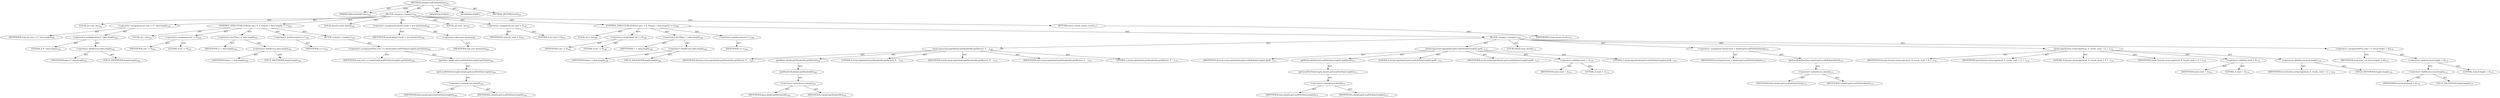 digraph "mergeLocalFileDataData" {  
"111669149699" [label = <(METHOD,mergeLocalFileDataData)<SUB>161</SUB>> ]
"115964116995" [label = <(PARAM,ZipExtraField[] data)<SUB>161</SUB>> ]
"25769803798" [label = <(BLOCK,&lt;empty&gt;,&lt;empty&gt;)<SUB>161</SUB>> ]
"94489280529" [label = <(LOCAL,int sum: int)<SUB>162</SUB>> ]
"30064771159" [label = <(&lt;operator&gt;.assignment,int sum = 4 * data.length)<SUB>162</SUB>> ]
"68719476813" [label = <(IDENTIFIER,sum,int sum = 4 * data.length)<SUB>162</SUB>> ]
"30064771160" [label = <(&lt;operator&gt;.multiplication,4 * data.length)<SUB>162</SUB>> ]
"90194313230" [label = <(LITERAL,4,4 * data.length)<SUB>162</SUB>> ]
"30064771161" [label = <(&lt;operator&gt;.fieldAccess,data.length)<SUB>162</SUB>> ]
"68719476814" [label = <(IDENTIFIER,data,4 * data.length)<SUB>162</SUB>> ]
"55834574853" [label = <(FIELD_IDENTIFIER,length,length)<SUB>162</SUB>> ]
"47244640267" [label = <(CONTROL_STRUCTURE,FOR,for (int i = 0; Some(i &lt; data.length); i++))<SUB>163</SUB>> ]
"94489280530" [label = <(LOCAL,int i: int)<SUB>163</SUB>> ]
"30064771162" [label = <(&lt;operator&gt;.assignment,int i = 0)<SUB>163</SUB>> ]
"68719476815" [label = <(IDENTIFIER,i,int i = 0)<SUB>163</SUB>> ]
"90194313231" [label = <(LITERAL,0,int i = 0)<SUB>163</SUB>> ]
"30064771163" [label = <(&lt;operator&gt;.lessThan,i &lt; data.length)<SUB>163</SUB>> ]
"68719476816" [label = <(IDENTIFIER,i,i &lt; data.length)<SUB>163</SUB>> ]
"30064771164" [label = <(&lt;operator&gt;.fieldAccess,data.length)<SUB>163</SUB>> ]
"68719476817" [label = <(IDENTIFIER,data,i &lt; data.length)<SUB>163</SUB>> ]
"55834574854" [label = <(FIELD_IDENTIFIER,length,length)<SUB>163</SUB>> ]
"30064771165" [label = <(&lt;operator&gt;.postIncrement,i++)<SUB>163</SUB>> ]
"68719476818" [label = <(IDENTIFIER,i,i++)<SUB>163</SUB>> ]
"25769803799" [label = <(BLOCK,&lt;empty&gt;,&lt;empty&gt;)<SUB>163</SUB>> ]
"30064771166" [label = <(&lt;operator&gt;.assignmentPlus,sum += data[i].getLocalFileDataLength().getValue())<SUB>164</SUB>> ]
"68719476819" [label = <(IDENTIFIER,sum,sum += data[i].getLocalFileDataLength().getValue())<SUB>164</SUB>> ]
"30064771167" [label = <(getValue,data[i].getLocalFileDataLength().getValue())<SUB>164</SUB>> ]
"30064771168" [label = <(getLocalFileDataLength,data[i].getLocalFileDataLength())<SUB>164</SUB>> ]
"30064771169" [label = <(&lt;operator&gt;.indexAccess,data[i])<SUB>164</SUB>> ]
"68719476820" [label = <(IDENTIFIER,data,data[i].getLocalFileDataLength())<SUB>164</SUB>> ]
"68719476821" [label = <(IDENTIFIER,i,data[i].getLocalFileDataLength())<SUB>164</SUB>> ]
"94489280531" [label = <(LOCAL,byte[] result: byte[])<SUB>166</SUB>> ]
"30064771170" [label = <(&lt;operator&gt;.assignment,byte[] result = new byte[sum])<SUB>166</SUB>> ]
"68719476822" [label = <(IDENTIFIER,result,byte[] result = new byte[sum])<SUB>166</SUB>> ]
"30064771171" [label = <(&lt;operator&gt;.alloc,new byte[sum])> ]
"68719476823" [label = <(IDENTIFIER,sum,new byte[sum])<SUB>166</SUB>> ]
"94489280532" [label = <(LOCAL,int start: int)<SUB>167</SUB>> ]
"30064771172" [label = <(&lt;operator&gt;.assignment,int start = 0)<SUB>167</SUB>> ]
"68719476824" [label = <(IDENTIFIER,start,int start = 0)<SUB>167</SUB>> ]
"90194313232" [label = <(LITERAL,0,int start = 0)<SUB>167</SUB>> ]
"47244640268" [label = <(CONTROL_STRUCTURE,FOR,for (int i = 0; Some(i &lt; data.length); i++))<SUB>168</SUB>> ]
"94489280533" [label = <(LOCAL,int i: int)<SUB>168</SUB>> ]
"30064771173" [label = <(&lt;operator&gt;.assignment,int i = 0)<SUB>168</SUB>> ]
"68719476825" [label = <(IDENTIFIER,i,int i = 0)<SUB>168</SUB>> ]
"90194313233" [label = <(LITERAL,0,int i = 0)<SUB>168</SUB>> ]
"30064771174" [label = <(&lt;operator&gt;.lessThan,i &lt; data.length)<SUB>168</SUB>> ]
"68719476826" [label = <(IDENTIFIER,i,i &lt; data.length)<SUB>168</SUB>> ]
"30064771175" [label = <(&lt;operator&gt;.fieldAccess,data.length)<SUB>168</SUB>> ]
"68719476827" [label = <(IDENTIFIER,data,i &lt; data.length)<SUB>168</SUB>> ]
"55834574855" [label = <(FIELD_IDENTIFIER,length,length)<SUB>168</SUB>> ]
"30064771176" [label = <(&lt;operator&gt;.postIncrement,i++)<SUB>168</SUB>> ]
"68719476828" [label = <(IDENTIFIER,i,i++)<SUB>168</SUB>> ]
"25769803800" [label = <(BLOCK,&lt;empty&gt;,&lt;empty&gt;)<SUB>168</SUB>> ]
"30064771177" [label = <(arraycopy,arraycopy(data[i].getHeaderId().getBytes(), 0, ...)<SUB>169</SUB>> ]
"68719476829" [label = <(IDENTIFIER,System,arraycopy(data[i].getHeaderId().getBytes(), 0, ...)<SUB>169</SUB>> ]
"30064771178" [label = <(getBytes,data[i].getHeaderId().getBytes())<SUB>169</SUB>> ]
"30064771179" [label = <(getHeaderId,data[i].getHeaderId())<SUB>169</SUB>> ]
"30064771180" [label = <(&lt;operator&gt;.indexAccess,data[i])<SUB>169</SUB>> ]
"68719476830" [label = <(IDENTIFIER,data,data[i].getHeaderId())<SUB>169</SUB>> ]
"68719476831" [label = <(IDENTIFIER,i,data[i].getHeaderId())<SUB>169</SUB>> ]
"90194313234" [label = <(LITERAL,0,arraycopy(data[i].getHeaderId().getBytes(), 0, ...)<SUB>170</SUB>> ]
"68719476832" [label = <(IDENTIFIER,result,arraycopy(data[i].getHeaderId().getBytes(), 0, ...)<SUB>170</SUB>> ]
"68719476833" [label = <(IDENTIFIER,start,arraycopy(data[i].getHeaderId().getBytes(), 0, ...)<SUB>170</SUB>> ]
"90194313235" [label = <(LITERAL,2,arraycopy(data[i].getHeaderId().getBytes(), 0, ...)<SUB>170</SUB>> ]
"30064771181" [label = <(arraycopy,arraycopy(data[i].getLocalFileDataLength().getB...)<SUB>171</SUB>> ]
"68719476834" [label = <(IDENTIFIER,System,arraycopy(data[i].getLocalFileDataLength().getB...)<SUB>171</SUB>> ]
"30064771182" [label = <(getBytes,data[i].getLocalFileDataLength().getBytes())<SUB>171</SUB>> ]
"30064771183" [label = <(getLocalFileDataLength,data[i].getLocalFileDataLength())<SUB>171</SUB>> ]
"30064771184" [label = <(&lt;operator&gt;.indexAccess,data[i])<SUB>171</SUB>> ]
"68719476835" [label = <(IDENTIFIER,data,data[i].getLocalFileDataLength())<SUB>171</SUB>> ]
"68719476836" [label = <(IDENTIFIER,i,data[i].getLocalFileDataLength())<SUB>171</SUB>> ]
"90194313236" [label = <(LITERAL,0,arraycopy(data[i].getLocalFileDataLength().getB...)<SUB>172</SUB>> ]
"68719476837" [label = <(IDENTIFIER,result,arraycopy(data[i].getLocalFileDataLength().getB...)<SUB>172</SUB>> ]
"30064771185" [label = <(&lt;operator&gt;.addition,start + 2)<SUB>172</SUB>> ]
"68719476838" [label = <(IDENTIFIER,start,start + 2)<SUB>172</SUB>> ]
"90194313237" [label = <(LITERAL,2,start + 2)<SUB>172</SUB>> ]
"90194313238" [label = <(LITERAL,2,arraycopy(data[i].getLocalFileDataLength().getB...)<SUB>172</SUB>> ]
"94489280534" [label = <(LOCAL,byte[] local: byte[])<SUB>173</SUB>> ]
"30064771186" [label = <(&lt;operator&gt;.assignment,byte[] local = data[i].getLocalFileDataData())<SUB>173</SUB>> ]
"68719476839" [label = <(IDENTIFIER,local,byte[] local = data[i].getLocalFileDataData())<SUB>173</SUB>> ]
"30064771187" [label = <(getLocalFileDataData,data[i].getLocalFileDataData())<SUB>173</SUB>> ]
"30064771188" [label = <(&lt;operator&gt;.indexAccess,data[i])<SUB>173</SUB>> ]
"68719476840" [label = <(IDENTIFIER,data,data[i].getLocalFileDataData())<SUB>173</SUB>> ]
"68719476841" [label = <(IDENTIFIER,i,data[i].getLocalFileDataData())<SUB>173</SUB>> ]
"30064771189" [label = <(arraycopy,System.arraycopy(local, 0, result, start + 4, l...)<SUB>174</SUB>> ]
"68719476842" [label = <(IDENTIFIER,System,System.arraycopy(local, 0, result, start + 4, l...)<SUB>174</SUB>> ]
"68719476843" [label = <(IDENTIFIER,local,System.arraycopy(local, 0, result, start + 4, l...)<SUB>174</SUB>> ]
"90194313239" [label = <(LITERAL,0,System.arraycopy(local, 0, result, start + 4, l...)<SUB>174</SUB>> ]
"68719476844" [label = <(IDENTIFIER,result,System.arraycopy(local, 0, result, start + 4, l...)<SUB>174</SUB>> ]
"30064771190" [label = <(&lt;operator&gt;.addition,start + 4)<SUB>174</SUB>> ]
"68719476845" [label = <(IDENTIFIER,start,start + 4)<SUB>174</SUB>> ]
"90194313240" [label = <(LITERAL,4,start + 4)<SUB>174</SUB>> ]
"30064771191" [label = <(&lt;operator&gt;.fieldAccess,local.length)<SUB>174</SUB>> ]
"68719476846" [label = <(IDENTIFIER,local,System.arraycopy(local, 0, result, start + 4, l...)<SUB>174</SUB>> ]
"55834574856" [label = <(FIELD_IDENTIFIER,length,length)<SUB>174</SUB>> ]
"30064771192" [label = <(&lt;operator&gt;.assignmentPlus,start += (local.length + 4))<SUB>175</SUB>> ]
"68719476847" [label = <(IDENTIFIER,start,start += (local.length + 4))<SUB>175</SUB>> ]
"30064771193" [label = <(&lt;operator&gt;.addition,local.length + 4)<SUB>175</SUB>> ]
"30064771194" [label = <(&lt;operator&gt;.fieldAccess,local.length)<SUB>175</SUB>> ]
"68719476848" [label = <(IDENTIFIER,local,local.length + 4)<SUB>175</SUB>> ]
"55834574857" [label = <(FIELD_IDENTIFIER,length,length)<SUB>175</SUB>> ]
"90194313241" [label = <(LITERAL,4,local.length + 4)<SUB>175</SUB>> ]
"146028888067" [label = <(RETURN,return result;,return result;)<SUB>177</SUB>> ]
"68719476849" [label = <(IDENTIFIER,result,return result;)<SUB>177</SUB>> ]
"133143986184" [label = <(MODIFIER,PUBLIC)> ]
"133143986185" [label = <(MODIFIER,STATIC)> ]
"128849018883" [label = <(METHOD_RETURN,byte[])<SUB>161</SUB>> ]
  "111669149699" -> "115964116995"  [ label = "AST: "] 
  "111669149699" -> "25769803798"  [ label = "AST: "] 
  "111669149699" -> "133143986184"  [ label = "AST: "] 
  "111669149699" -> "133143986185"  [ label = "AST: "] 
  "111669149699" -> "128849018883"  [ label = "AST: "] 
  "25769803798" -> "94489280529"  [ label = "AST: "] 
  "25769803798" -> "30064771159"  [ label = "AST: "] 
  "25769803798" -> "47244640267"  [ label = "AST: "] 
  "25769803798" -> "94489280531"  [ label = "AST: "] 
  "25769803798" -> "30064771170"  [ label = "AST: "] 
  "25769803798" -> "94489280532"  [ label = "AST: "] 
  "25769803798" -> "30064771172"  [ label = "AST: "] 
  "25769803798" -> "47244640268"  [ label = "AST: "] 
  "25769803798" -> "146028888067"  [ label = "AST: "] 
  "30064771159" -> "68719476813"  [ label = "AST: "] 
  "30064771159" -> "30064771160"  [ label = "AST: "] 
  "30064771160" -> "90194313230"  [ label = "AST: "] 
  "30064771160" -> "30064771161"  [ label = "AST: "] 
  "30064771161" -> "68719476814"  [ label = "AST: "] 
  "30064771161" -> "55834574853"  [ label = "AST: "] 
  "47244640267" -> "94489280530"  [ label = "AST: "] 
  "47244640267" -> "30064771162"  [ label = "AST: "] 
  "47244640267" -> "30064771163"  [ label = "AST: "] 
  "47244640267" -> "30064771165"  [ label = "AST: "] 
  "47244640267" -> "25769803799"  [ label = "AST: "] 
  "30064771162" -> "68719476815"  [ label = "AST: "] 
  "30064771162" -> "90194313231"  [ label = "AST: "] 
  "30064771163" -> "68719476816"  [ label = "AST: "] 
  "30064771163" -> "30064771164"  [ label = "AST: "] 
  "30064771164" -> "68719476817"  [ label = "AST: "] 
  "30064771164" -> "55834574854"  [ label = "AST: "] 
  "30064771165" -> "68719476818"  [ label = "AST: "] 
  "25769803799" -> "30064771166"  [ label = "AST: "] 
  "30064771166" -> "68719476819"  [ label = "AST: "] 
  "30064771166" -> "30064771167"  [ label = "AST: "] 
  "30064771167" -> "30064771168"  [ label = "AST: "] 
  "30064771168" -> "30064771169"  [ label = "AST: "] 
  "30064771169" -> "68719476820"  [ label = "AST: "] 
  "30064771169" -> "68719476821"  [ label = "AST: "] 
  "30064771170" -> "68719476822"  [ label = "AST: "] 
  "30064771170" -> "30064771171"  [ label = "AST: "] 
  "30064771171" -> "68719476823"  [ label = "AST: "] 
  "30064771172" -> "68719476824"  [ label = "AST: "] 
  "30064771172" -> "90194313232"  [ label = "AST: "] 
  "47244640268" -> "94489280533"  [ label = "AST: "] 
  "47244640268" -> "30064771173"  [ label = "AST: "] 
  "47244640268" -> "30064771174"  [ label = "AST: "] 
  "47244640268" -> "30064771176"  [ label = "AST: "] 
  "47244640268" -> "25769803800"  [ label = "AST: "] 
  "30064771173" -> "68719476825"  [ label = "AST: "] 
  "30064771173" -> "90194313233"  [ label = "AST: "] 
  "30064771174" -> "68719476826"  [ label = "AST: "] 
  "30064771174" -> "30064771175"  [ label = "AST: "] 
  "30064771175" -> "68719476827"  [ label = "AST: "] 
  "30064771175" -> "55834574855"  [ label = "AST: "] 
  "30064771176" -> "68719476828"  [ label = "AST: "] 
  "25769803800" -> "30064771177"  [ label = "AST: "] 
  "25769803800" -> "30064771181"  [ label = "AST: "] 
  "25769803800" -> "94489280534"  [ label = "AST: "] 
  "25769803800" -> "30064771186"  [ label = "AST: "] 
  "25769803800" -> "30064771189"  [ label = "AST: "] 
  "25769803800" -> "30064771192"  [ label = "AST: "] 
  "30064771177" -> "68719476829"  [ label = "AST: "] 
  "30064771177" -> "30064771178"  [ label = "AST: "] 
  "30064771177" -> "90194313234"  [ label = "AST: "] 
  "30064771177" -> "68719476832"  [ label = "AST: "] 
  "30064771177" -> "68719476833"  [ label = "AST: "] 
  "30064771177" -> "90194313235"  [ label = "AST: "] 
  "30064771178" -> "30064771179"  [ label = "AST: "] 
  "30064771179" -> "30064771180"  [ label = "AST: "] 
  "30064771180" -> "68719476830"  [ label = "AST: "] 
  "30064771180" -> "68719476831"  [ label = "AST: "] 
  "30064771181" -> "68719476834"  [ label = "AST: "] 
  "30064771181" -> "30064771182"  [ label = "AST: "] 
  "30064771181" -> "90194313236"  [ label = "AST: "] 
  "30064771181" -> "68719476837"  [ label = "AST: "] 
  "30064771181" -> "30064771185"  [ label = "AST: "] 
  "30064771181" -> "90194313238"  [ label = "AST: "] 
  "30064771182" -> "30064771183"  [ label = "AST: "] 
  "30064771183" -> "30064771184"  [ label = "AST: "] 
  "30064771184" -> "68719476835"  [ label = "AST: "] 
  "30064771184" -> "68719476836"  [ label = "AST: "] 
  "30064771185" -> "68719476838"  [ label = "AST: "] 
  "30064771185" -> "90194313237"  [ label = "AST: "] 
  "30064771186" -> "68719476839"  [ label = "AST: "] 
  "30064771186" -> "30064771187"  [ label = "AST: "] 
  "30064771187" -> "30064771188"  [ label = "AST: "] 
  "30064771188" -> "68719476840"  [ label = "AST: "] 
  "30064771188" -> "68719476841"  [ label = "AST: "] 
  "30064771189" -> "68719476842"  [ label = "AST: "] 
  "30064771189" -> "68719476843"  [ label = "AST: "] 
  "30064771189" -> "90194313239"  [ label = "AST: "] 
  "30064771189" -> "68719476844"  [ label = "AST: "] 
  "30064771189" -> "30064771190"  [ label = "AST: "] 
  "30064771189" -> "30064771191"  [ label = "AST: "] 
  "30064771190" -> "68719476845"  [ label = "AST: "] 
  "30064771190" -> "90194313240"  [ label = "AST: "] 
  "30064771191" -> "68719476846"  [ label = "AST: "] 
  "30064771191" -> "55834574856"  [ label = "AST: "] 
  "30064771192" -> "68719476847"  [ label = "AST: "] 
  "30064771192" -> "30064771193"  [ label = "AST: "] 
  "30064771193" -> "30064771194"  [ label = "AST: "] 
  "30064771193" -> "90194313241"  [ label = "AST: "] 
  "30064771194" -> "68719476848"  [ label = "AST: "] 
  "30064771194" -> "55834574857"  [ label = "AST: "] 
  "146028888067" -> "68719476849"  [ label = "AST: "] 
  "111669149699" -> "115964116995"  [ label = "DDG: "] 
}
